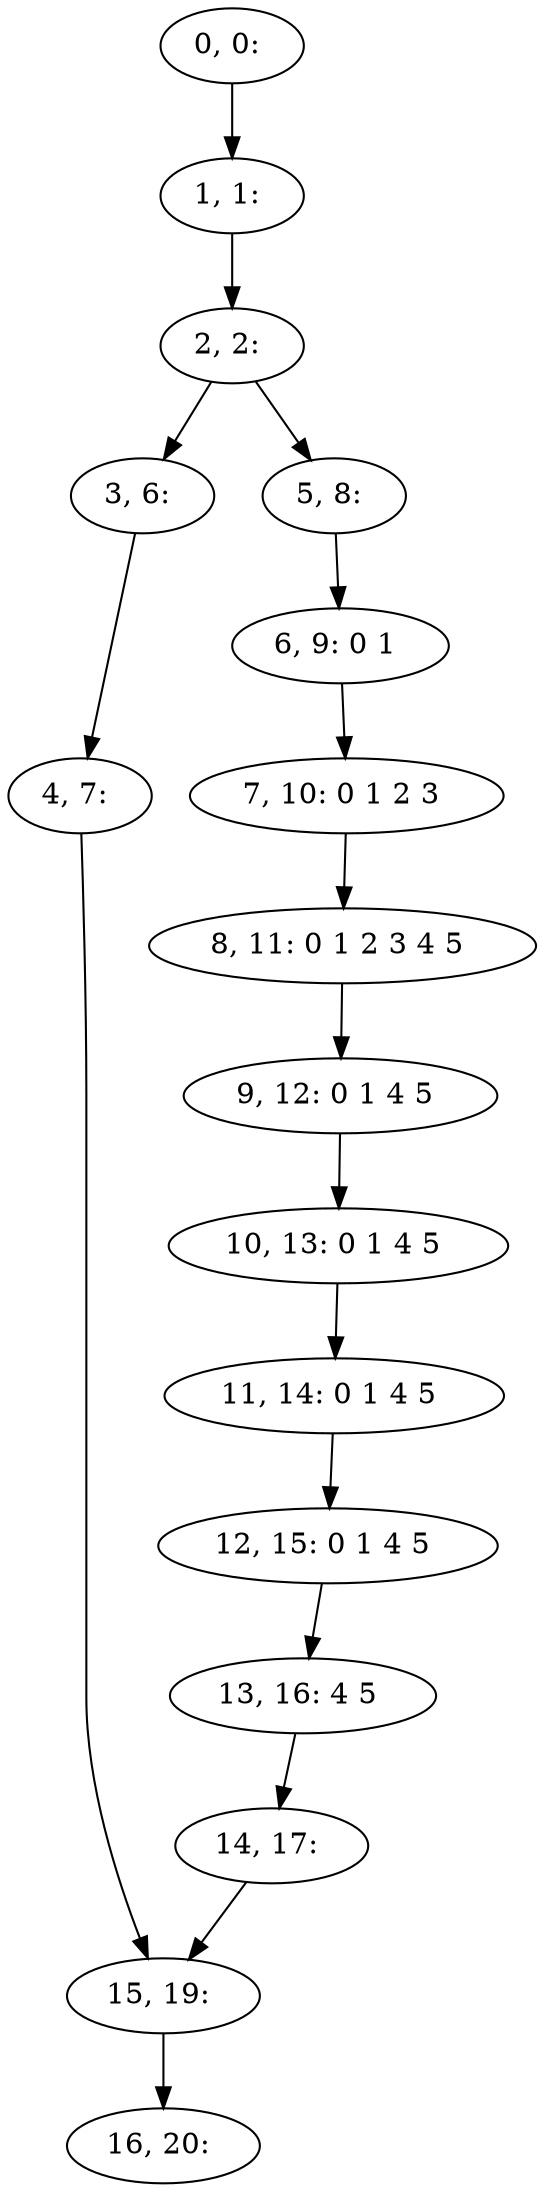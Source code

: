 digraph G {
0[label="0, 0: "];
1[label="1, 1: "];
2[label="2, 2: "];
3[label="3, 6: "];
4[label="4, 7: "];
5[label="5, 8: "];
6[label="6, 9: 0 1 "];
7[label="7, 10: 0 1 2 3 "];
8[label="8, 11: 0 1 2 3 4 5 "];
9[label="9, 12: 0 1 4 5 "];
10[label="10, 13: 0 1 4 5 "];
11[label="11, 14: 0 1 4 5 "];
12[label="12, 15: 0 1 4 5 "];
13[label="13, 16: 4 5 "];
14[label="14, 17: "];
15[label="15, 19: "];
16[label="16, 20: "];
0->1 ;
1->2 ;
2->3 ;
2->5 ;
3->4 ;
4->15 ;
5->6 ;
6->7 ;
7->8 ;
8->9 ;
9->10 ;
10->11 ;
11->12 ;
12->13 ;
13->14 ;
14->15 ;
15->16 ;
}
